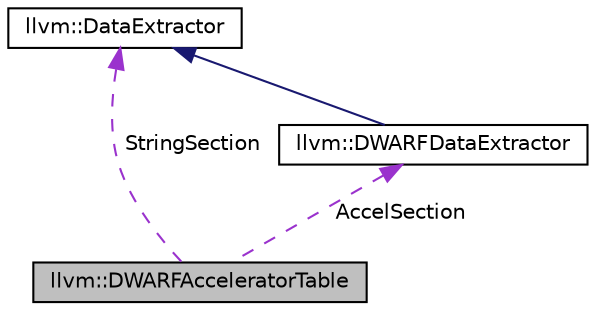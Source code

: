 digraph "llvm::DWARFAcceleratorTable"
{
 // LATEX_PDF_SIZE
  bgcolor="transparent";
  edge [fontname="Helvetica",fontsize="10",labelfontname="Helvetica",labelfontsize="10"];
  node [fontname="Helvetica",fontsize="10",shape="box"];
  Node1 [label="llvm::DWARFAcceleratorTable",height=0.2,width=0.4,color="black", fillcolor="grey75", style="filled", fontcolor="black",tooltip="The accelerator tables are designed to allow efficient random access (using a symbol name as a key) i..."];
  Node2 -> Node1 [dir="back",color="darkorchid3",fontsize="10",style="dashed",label=" AccelSection" ,fontname="Helvetica"];
  Node2 [label="llvm::DWARFDataExtractor",height=0.2,width=0.4,color="black",URL="$classllvm_1_1DWARFDataExtractor.html",tooltip="A DataExtractor (typically for an in-memory copy of an object-file section) plus a relocation map for..."];
  Node3 -> Node2 [dir="back",color="midnightblue",fontsize="10",style="solid",fontname="Helvetica"];
  Node3 [label="llvm::DataExtractor",height=0.2,width=0.4,color="black",URL="$classllvm_1_1DataExtractor.html",tooltip=" "];
  Node3 -> Node1 [dir="back",color="darkorchid3",fontsize="10",style="dashed",label=" StringSection" ,fontname="Helvetica"];
}
